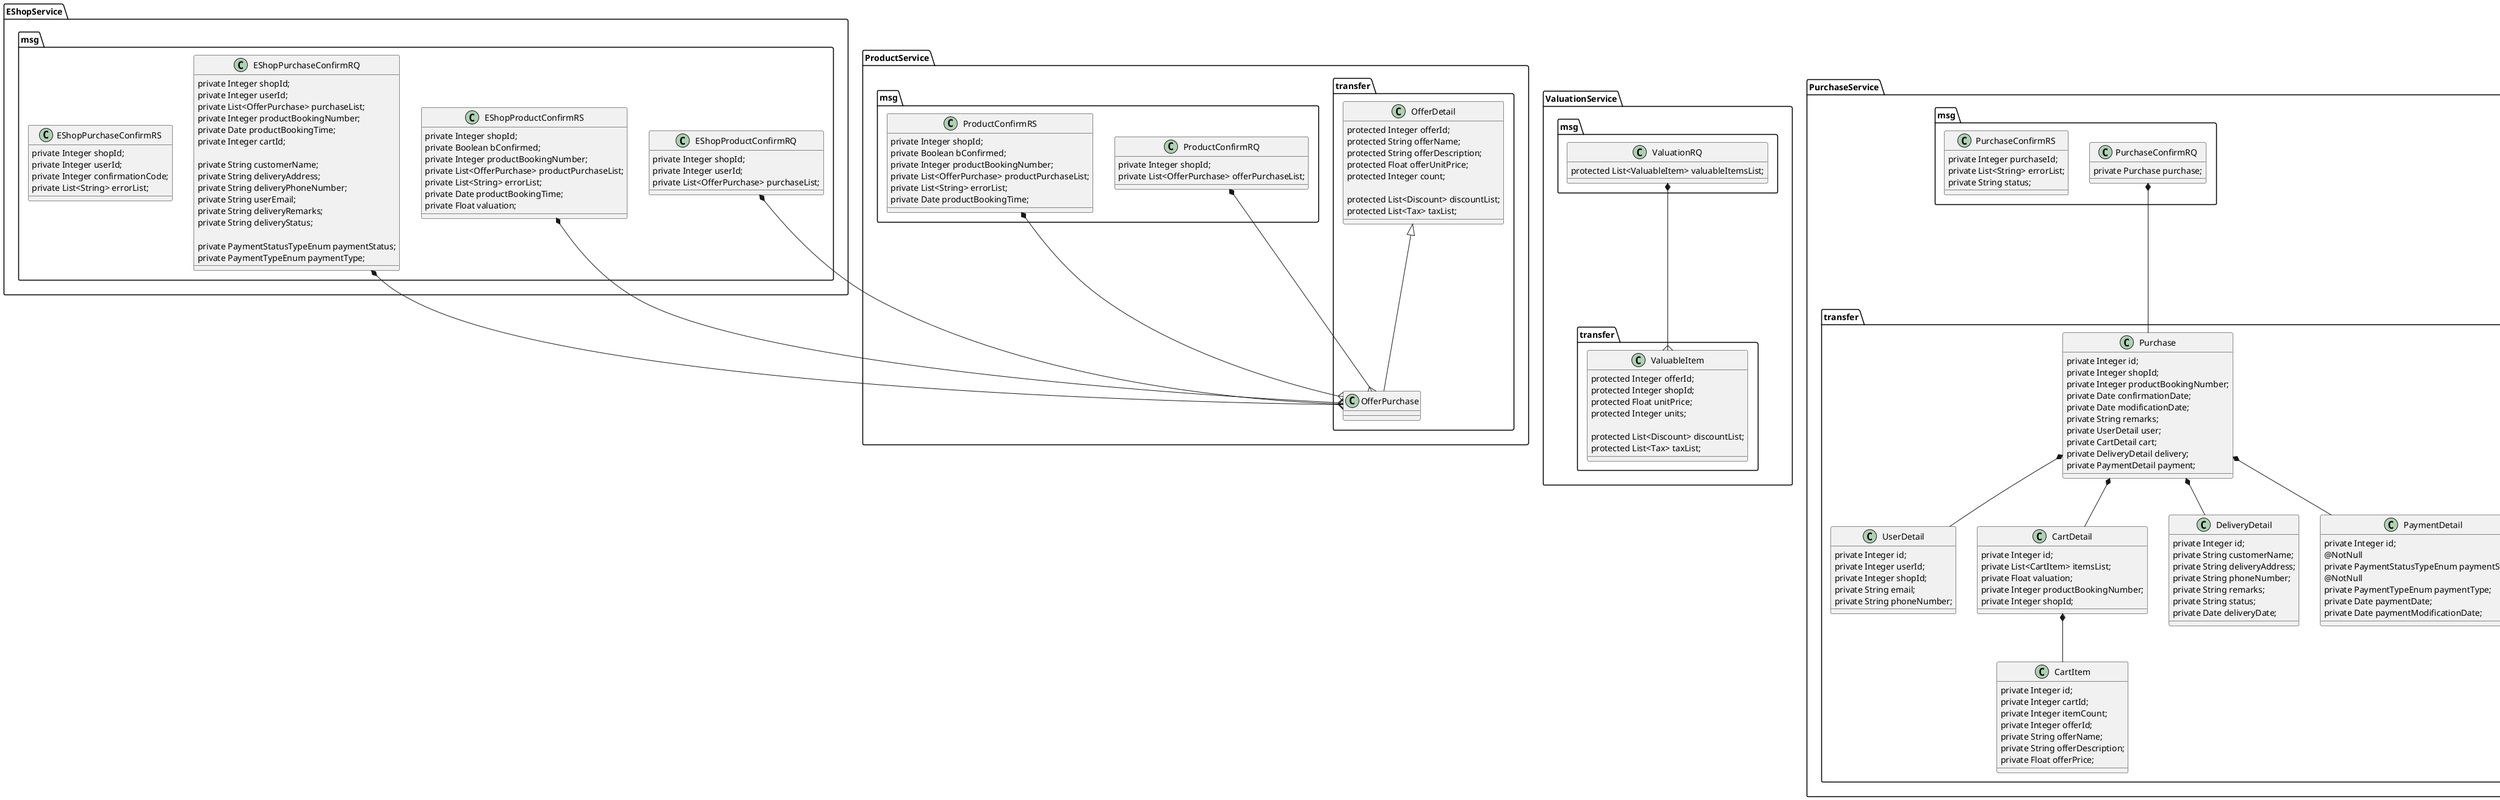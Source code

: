 @startuml

package EShopService.msg {
    class EShopProductConfirmRQ {
        private Integer shopId;
        private Integer userId;
        private List<OfferPurchase> purchaseList;
    }


    class EShopProductConfirmRS {
        private Integer shopId;
        private Boolean bConfirmed;
        private Integer productBookingNumber;
        private List<OfferPurchase> productPurchaseList;
        private List<String> errorList;
        private Date productBookingTime;
        private Float valuation;
    }

    class EShopPurchaseConfirmRQ {
        private Integer shopId;
        private Integer userId;
        private List<OfferPurchase> purchaseList;
        private Integer productBookingNumber;
        private Date productBookingTime;
        private Integer cartId;

        private String customerName;
        private String deliveryAddress;
        private String deliveryPhoneNumber;
        private String userEmail;
        private String deliveryRemarks;
        private String deliveryStatus;

        private PaymentStatusTypeEnum paymentStatus;
        private PaymentTypeEnum paymentType;
    }

    class EShopPurchaseConfirmRS {
        private Integer shopId;
        private Integer userId;
        private Integer confirmationCode;
        private List<String> errorList;    
    }

}




EShopProductConfirmRQ *--{ ProductService.transfer.OfferPurchase
EShopProductConfirmRS *--{ ProductService.transfer.OfferPurchase

EShopPurchaseConfirmRQ *--{ ProductService.transfer.OfferPurchase


package ProductService.msg {
    class ProductConfirmRQ {

        private Integer shopId;
        private List<OfferPurchase> offerPurchaseList;
    }

    class ProductConfirmRS {
        private Integer shopId;
        private Boolean bConfirmed;
        private Integer productBookingNumber;
        private List<OfferPurchase> productPurchaseList;
        private List<String> errorList;
        private Date productBookingTime;
    }
    
    ProductConfirmRQ *--{ ProductService.transfer.OfferPurchase
	ProductConfirmRS *--{ ProductService.transfer.OfferPurchase

}

package ProductService.transfer {



    class OfferDetail {
        protected Integer offerId;
        protected String offerName;
        protected String offerDescription;
        protected Float offerUnitPrice;
        protected Integer count;

        protected List<Discount> discountList;
        protected List<Tax> taxList;
    }
    
    
    
    class OfferPurchase {
    }
    
    OfferDetail <|-- OfferPurchase

}




package ValuationService.msg {

    class ValuationRQ {
        protected List<ValuableItem> valuableItemsList;
    }


    
    ValuationRQ *--{ ValuationService.transfer.ValuableItem

}

package ValuationService.transfer {

    class ValuableItem {
        protected Integer offerId;
        protected Integer shopId;
        protected Float unitPrice;
        protected Integer units;

        protected List<Discount> discountList;
        protected List<Tax> taxList;
    }

}

package PurchaseService.msg {

	class PurchaseConfirmRQ {
    	private Purchase purchase;    
    }
    
    PurchaseConfirmRQ *-- PurchaseService.transfer.Purchase
    
    class PurchaseConfirmRS {
        private Integer purchaseId;
        private List<String> errorList;
        private String status;    
    }
}

package PurchaseService.transfer {
	class Purchase {
        private Integer id;
        private Integer shopId;
        private Integer productBookingNumber;
        private Date confirmationDate;
        private Date modificationDate;
        private String remarks;
        private UserDetail user;
        private CartDetail cart;
        private DeliveryDetail delivery;
        private PaymentDetail payment;    
    }
    
    
    class UserDetail {    
        private Integer id;
        private Integer userId;
        private Integer shopId;
        private String email;
        private String phoneNumber;
    }
    

    class CartDetail {
        private Integer id;
        private List<CartItem> itemsList;
        private Float valuation;
        private Integer productBookingNumber;
        private Integer shopId;    
    }
    
    
    class DeliveryDetail {
        private Integer id;
        private String customerName;
        private String deliveryAddress;
        private String phoneNumber;
        private String remarks;
        private String status;
        private Date deliveryDate;
   }
   

    class PaymentDetail {
        private Integer id;
        @NotNull
        private PaymentStatusTypeEnum paymentStatus;
        @NotNull
        private PaymentTypeEnum paymentType;    
        private Date paymentDate;
        private Date paymentModificationDate;
    }
    
    class CartItem {    
        private Integer id;
        private Integer cartId;
        private Integer itemCount;
        private Integer offerId;
        private String offerName;
        private String offerDescription;
        private Float offerPrice;
    }
    
    
    Purchase *-- UserDetail
    Purchase *-- CartDetail
    Purchase *-- DeliveryDetail
    Purchase *-- PaymentDetail
    
    CartDetail *-- CartItem
    
}




@enduml